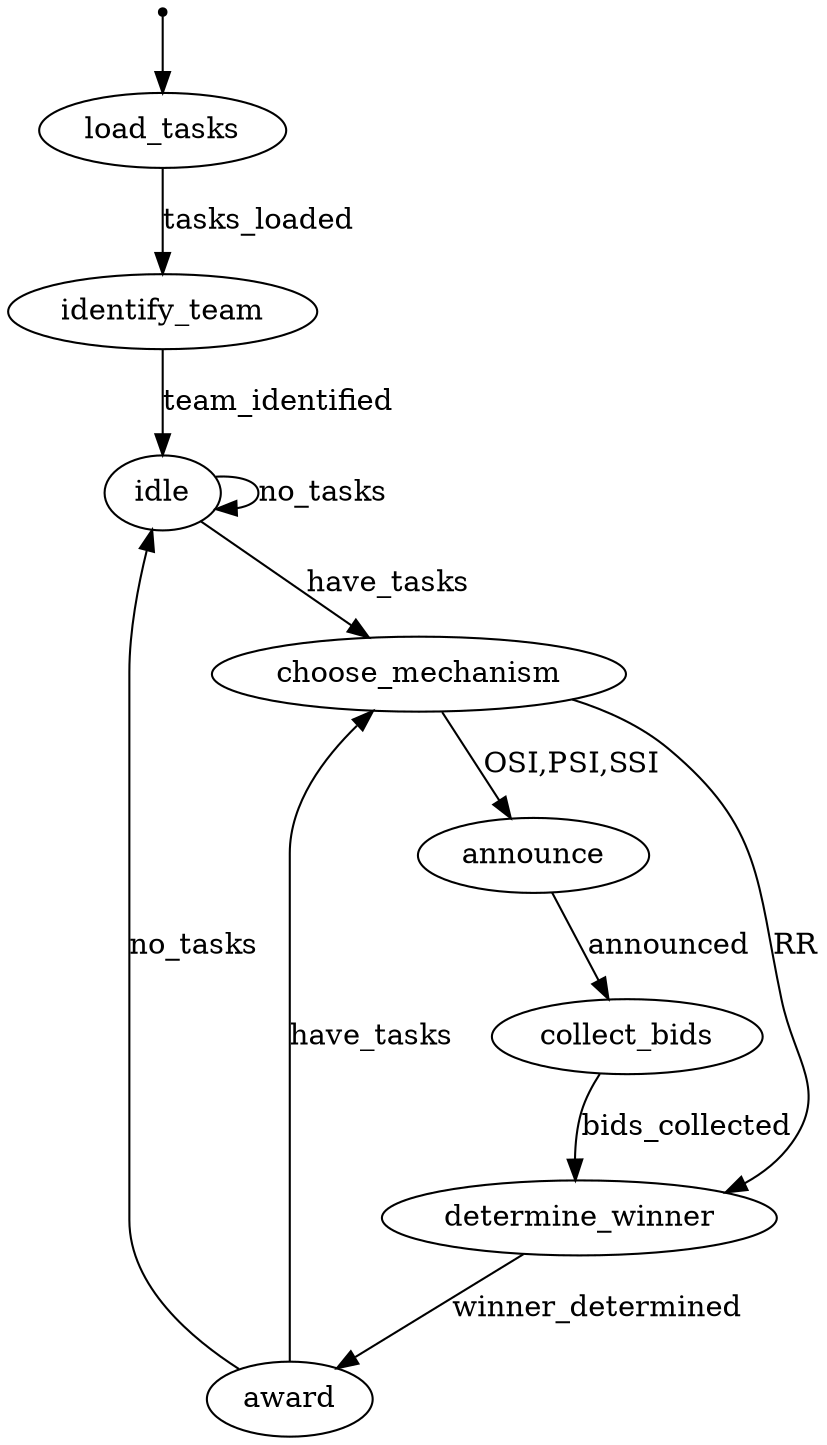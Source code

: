 digraph auctioneer {
#	rankdir=LR;
	size="8,12"

	# node [style=invis] START;
	node [shape=point] start;
	node [shape=ellipse, label="load_tasks"] load_tasks;
	node [shape=ellipse, label="identify_team"] identify_team;
#	node [shape=ellipse, label="allocate"] allocate;
	node [shape=ellipse, label="announce"] announce;
	node [shape=ellipse, label="collect_bids"] collect_bids;
	node [shape=ellipse, label="determine_winner"] determine_winner;
	node [shape=ellipse, label="award"] award;
	node [shape=ellipse, label="idle"] idle;
	node [shapr=ellipse, label="choose_mechanism"] choose_mechanism;
	
	start          -> load_tasks;
	load_tasks     -> identify_team [label="tasks_loaded"];
	identify_team  -> idle [label="team_identified"];

	idle             -> choose_mechanism [label="have_tasks"];

	choose_mechanism -> announce [label="OSI,PSI,SSI"];
	choose_mechanism -> determine_winner [label="RR"];

	announce         -> collect_bids [label="announced"];
	collect_bids     -> determine_winner [label="bids_collected"];
	determine_winner -> award [label="winner_determined"];

	award            -> choose_mechanism [label="have_tasks"];
	award            -> idle [label="no_tasks"];
	
	idle             -> idle [label="no_tasks"];
}